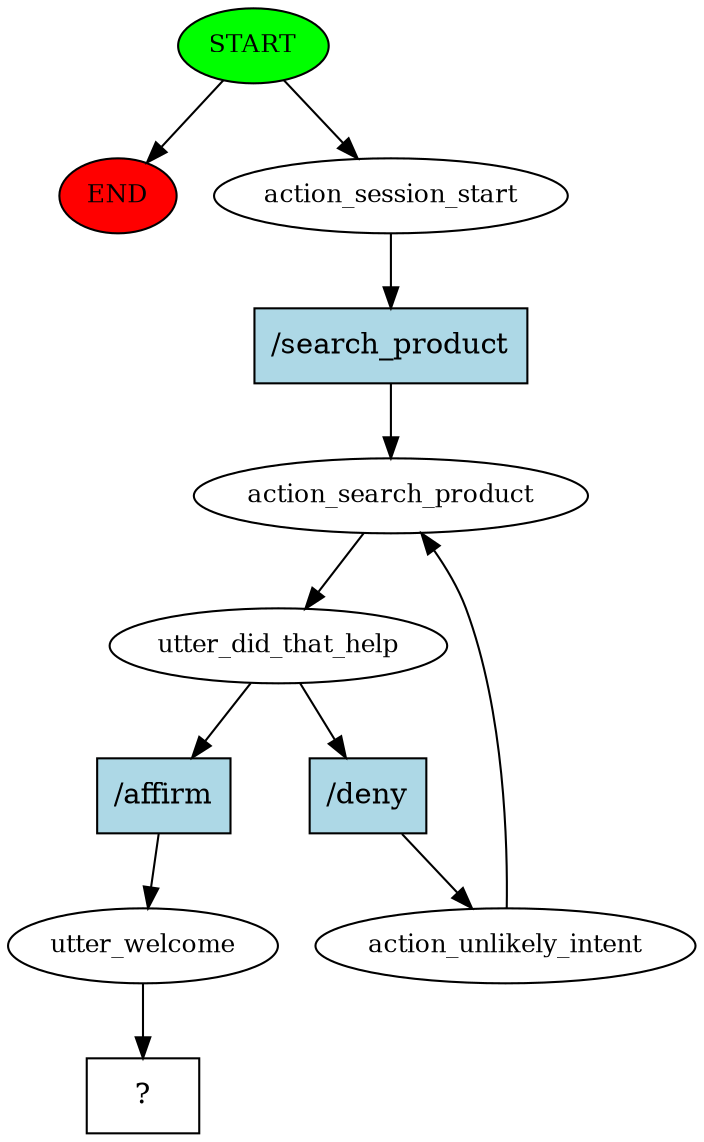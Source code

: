 digraph  {
0 [class="start active", fillcolor=green, fontsize=12, label=START, style=filled];
"-1" [class=end, fillcolor=red, fontsize=12, label=END, style=filled];
1 [class=active, fontsize=12, label=action_session_start];
2 [class=active, fontsize=12, label=action_search_product];
3 [class=active, fontsize=12, label=utter_did_that_help];
4 [class=active, fontsize=12, label=action_unlikely_intent];
7 [class=active, fontsize=12, label=utter_welcome];
8 [class="intent dashed active", label="  ?  ", shape=rect];
9 [class="intent active", fillcolor=lightblue, label="/search_product", shape=rect, style=filled];
10 [class="intent active", fillcolor=lightblue, label="/deny", shape=rect, style=filled];
11 [class="intent active", fillcolor=lightblue, label="/affirm", shape=rect, style=filled];
0 -> "-1"  [class="", key=NONE, label=""];
0 -> 1  [class=active, key=NONE, label=""];
1 -> 9  [class=active, key=0];
2 -> 3  [class=active, key=NONE, label=""];
3 -> 10  [class=active, key=0];
3 -> 11  [class=active, key=0];
4 -> 2  [class=active, key=NONE, label=""];
7 -> 8  [class=active, key=NONE, label=""];
9 -> 2  [class=active, key=0];
10 -> 4  [class=active, key=0];
11 -> 7  [class=active, key=0];
}
